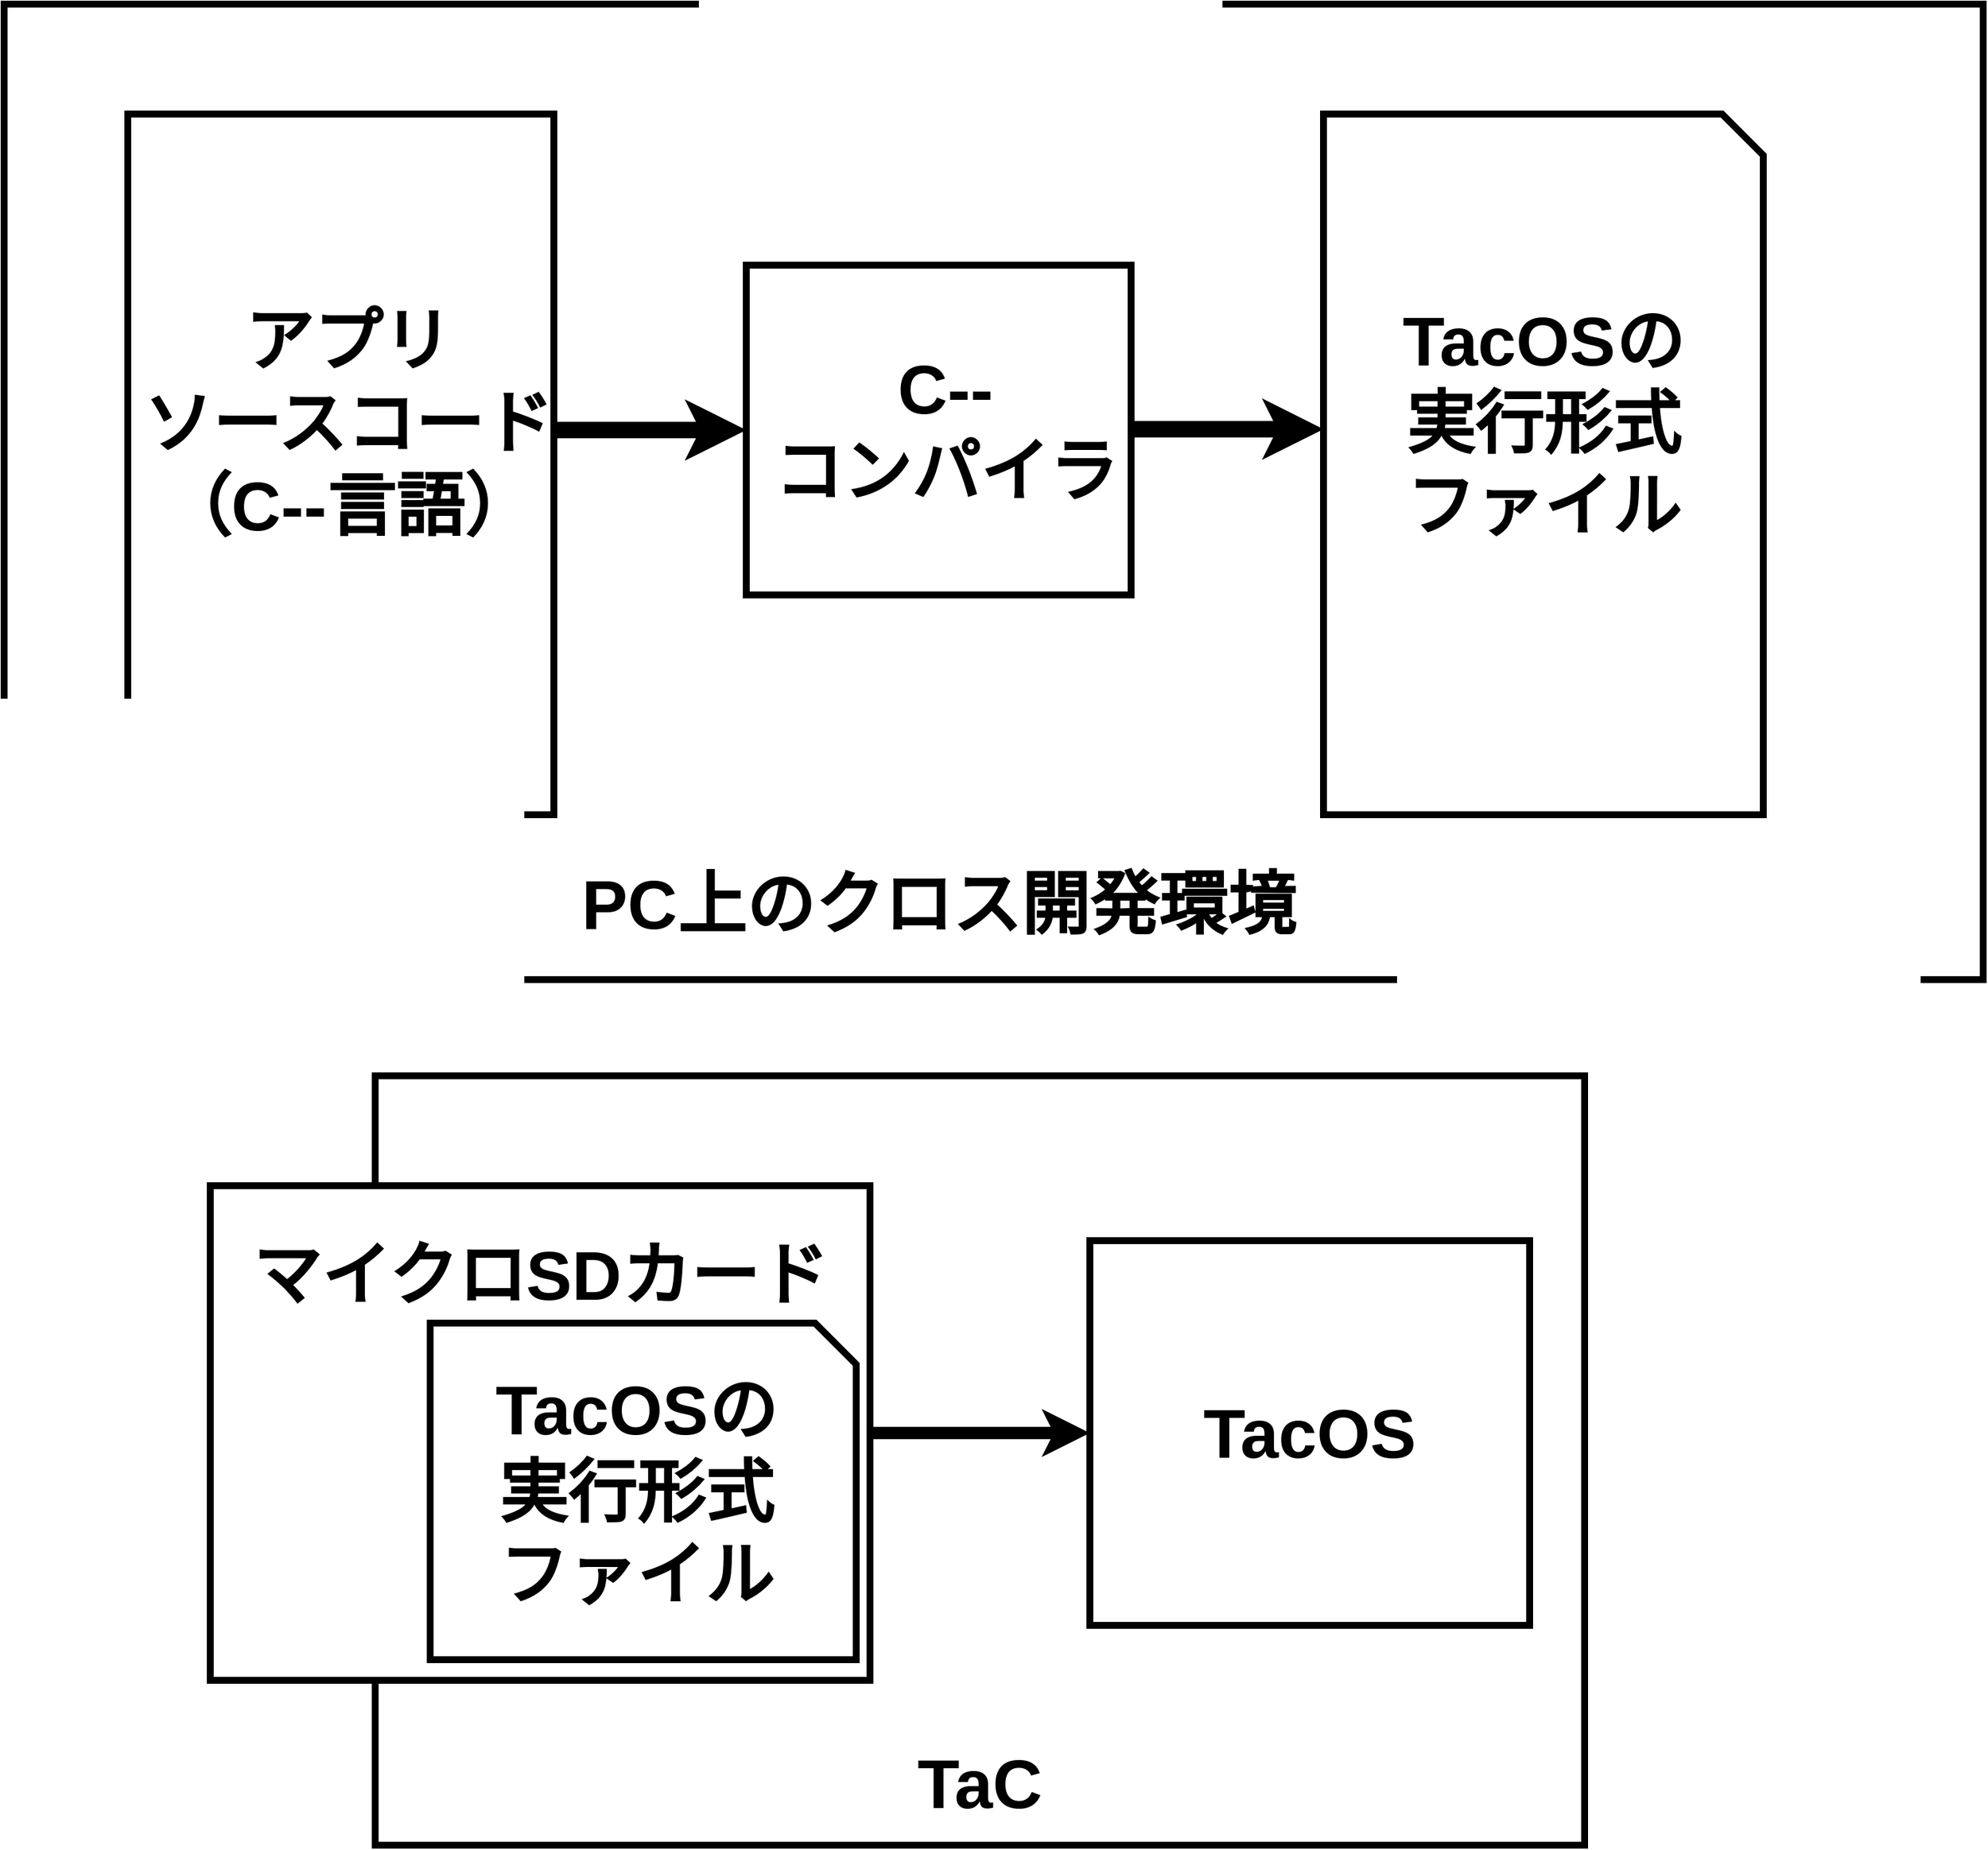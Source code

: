 <mxfile version="20.5.1" type="device"><diagram id="P9k8MjdgIzrv5i6qZazr" name="ページ1"><mxGraphModel dx="1787" dy="2513" grid="1" gridSize="10" guides="1" tooltips="1" connect="1" arrows="1" fold="1" page="1" pageScale="5" pageWidth="827" pageHeight="1169" math="0" shadow="0"><root><mxCell id="0"/><mxCell id="1" parent="0"/><mxCell id="TzHwfQgbGI3mL0JXSXc8-1" value="" style="rounded=0;whiteSpace=wrap;html=1;fillColor=none;strokeWidth=5;" vertex="1" parent="1"><mxGeometry x="570" y="500" width="1440" height="710" as="geometry"/></mxCell><mxCell id="TzHwfQgbGI3mL0JXSXc8-2" value="" style="rounded=0;whiteSpace=wrap;html=1;fillColor=none;strokeWidth=5;" vertex="1" parent="1"><mxGeometry x="840" y="1280" width="880" height="560" as="geometry"/></mxCell><mxCell id="TzHwfQgbGI3mL0JXSXc8-3" value="TaC" style="text;html=1;strokeColor=none;fillColor=none;align=center;verticalAlign=middle;whiteSpace=wrap;rounded=0;fontStyle=1;fontSize=50;" vertex="1" parent="1"><mxGeometry x="1085" y="1760" width="390" height="70" as="geometry"/></mxCell><mxCell id="TzHwfQgbGI3mL0JXSXc8-4" value="" style="rounded=0;whiteSpace=wrap;html=1;fontSize=50;fillColor=default;strokeWidth=5;" vertex="1" parent="1"><mxGeometry x="720" y="1360" width="480" height="360" as="geometry"/></mxCell><mxCell id="TzHwfQgbGI3mL0JXSXc8-5" value="マイクロSDカード" style="text;html=1;strokeColor=none;fillColor=none;align=center;verticalAlign=middle;whiteSpace=wrap;rounded=0;fontStyle=1;fontSize=50;" vertex="1" parent="1"><mxGeometry x="730" y="1390" width="460" height="70" as="geometry"/></mxCell><mxCell id="TzHwfQgbGI3mL0JXSXc8-6" value="" style="rounded=0;whiteSpace=wrap;html=1;strokeWidth=5;fontSize=50;fillColor=default;" vertex="1" parent="1"><mxGeometry x="1360" y="1400" width="320" height="280" as="geometry"/></mxCell><mxCell id="TzHwfQgbGI3mL0JXSXc8-7" value="TacOS" style="text;html=1;strokeColor=none;fillColor=none;align=center;verticalAlign=middle;whiteSpace=wrap;rounded=0;fontStyle=1;fontSize=50;" vertex="1" parent="1"><mxGeometry x="1360" y="1505" width="320" height="70" as="geometry"/></mxCell><mxCell id="TzHwfQgbGI3mL0JXSXc8-8" value="" style="endArrow=classic;html=1;rounded=0;fontSize=50;exitX=1;exitY=0.5;exitDx=0;exitDy=0;entryX=0;entryY=0.5;entryDx=0;entryDy=0;strokeWidth=9;" edge="1" parent="1" source="TzHwfQgbGI3mL0JXSXc8-4" target="TzHwfQgbGI3mL0JXSXc8-7"><mxGeometry width="50" height="50" relative="1" as="geometry"><mxPoint x="1250" y="1550" as="sourcePoint"/><mxPoint x="1340" y="1450" as="targetPoint"/></mxGeometry></mxCell><mxCell id="TzHwfQgbGI3mL0JXSXc8-9" value="PC上のクロス開発環境" style="text;html=1;strokeColor=none;fillColor=none;align=center;verticalAlign=middle;whiteSpace=wrap;rounded=0;fontStyle=1;fontSize=50;" vertex="1" parent="1"><mxGeometry x="970" y="1110" width="560" height="90" as="geometry"/></mxCell><mxCell id="TzHwfQgbGI3mL0JXSXc8-10" value="" style="rounded=0;whiteSpace=wrap;html=1;strokeWidth=5;fontSize=50;fillColor=default;" vertex="1" parent="1"><mxGeometry x="660" y="580" width="310" height="510" as="geometry"/></mxCell><mxCell id="TzHwfQgbGI3mL0JXSXc8-11" value="" style="rounded=0;whiteSpace=wrap;html=1;strokeWidth=5;fontSize=50;fillColor=default;" vertex="1" parent="1"><mxGeometry x="1110" y="690" width="280" height="240" as="geometry"/></mxCell><mxCell id="TzHwfQgbGI3mL0JXSXc8-12" value="" style="shape=card;whiteSpace=wrap;html=1;strokeWidth=5;fontSize=50;fillColor=default;direction=south;" vertex="1" parent="1"><mxGeometry x="1530" y="580" width="320" height="510" as="geometry"/></mxCell><mxCell id="TzHwfQgbGI3mL0JXSXc8-13" value="" style="endArrow=classic;html=1;rounded=0;strokeWidth=12;fontSize=50;entryX=0;entryY=0.5;entryDx=0;entryDy=0;entryPerimeter=0;" edge="1" parent="1" target="TzHwfQgbGI3mL0JXSXc8-11"><mxGeometry width="50" height="50" relative="1" as="geometry"><mxPoint x="970" y="810" as="sourcePoint"/><mxPoint x="1150" y="1040" as="targetPoint"/></mxGeometry></mxCell><mxCell id="TzHwfQgbGI3mL0JXSXc8-14" value="" style="endArrow=classic;html=1;rounded=0;strokeWidth=12;fontSize=50;entryX=0;entryY=0.5;entryDx=0;entryDy=0;entryPerimeter=0;" edge="1" parent="1"><mxGeometry width="50" height="50" relative="1" as="geometry"><mxPoint x="1390" y="809.33" as="sourcePoint"/><mxPoint x="1530" y="809.33" as="targetPoint"/></mxGeometry></mxCell><mxCell id="TzHwfQgbGI3mL0JXSXc8-15" value="アプリ&lt;br&gt;ソースコード&lt;br&gt;（C--言語）" style="text;html=1;strokeColor=none;fillColor=none;align=center;verticalAlign=middle;whiteSpace=wrap;rounded=0;fontStyle=1;fontSize=50;" vertex="1" parent="1"><mxGeometry x="660" y="770" width="320" height="70" as="geometry"/></mxCell><mxCell id="TzHwfQgbGI3mL0JXSXc8-16" value="C--&lt;br&gt;コンパイラ" style="text;html=1;strokeColor=none;fillColor=none;align=center;verticalAlign=middle;whiteSpace=wrap;rounded=0;fontStyle=1;fontSize=50;" vertex="1" parent="1"><mxGeometry x="1095" y="775" width="320" height="70" as="geometry"/></mxCell><mxCell id="TzHwfQgbGI3mL0JXSXc8-18" value="TacOSの&lt;br&gt;実行形式&lt;br&gt;ファイル" style="text;html=1;strokeColor=none;fillColor=none;align=center;verticalAlign=middle;whiteSpace=wrap;rounded=0;fontStyle=1;fontSize=50;" vertex="1" parent="1"><mxGeometry x="1530" y="770" width="320" height="70" as="geometry"/></mxCell><mxCell id="TzHwfQgbGI3mL0JXSXc8-19" value="" style="shape=card;whiteSpace=wrap;html=1;strokeWidth=5;fontSize=50;fillColor=default;direction=south;" vertex="1" parent="1"><mxGeometry x="880" y="1460" width="310" height="245" as="geometry"/></mxCell><mxCell id="TzHwfQgbGI3mL0JXSXc8-20" value="TacOSの&lt;br&gt;実行形式&lt;br&gt;ファイル" style="text;html=1;strokeColor=none;fillColor=none;align=center;verticalAlign=middle;whiteSpace=wrap;rounded=0;fontStyle=1;fontSize=50;" vertex="1" parent="1"><mxGeometry x="870" y="1547.5" width="320" height="70" as="geometry"/></mxCell></root></mxGraphModel></diagram></mxfile>